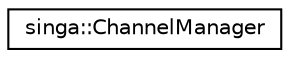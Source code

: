 digraph "Graphical Class Hierarchy"
{
  edge [fontname="Helvetica",fontsize="10",labelfontname="Helvetica",labelfontsize="10"];
  node [fontname="Helvetica",fontsize="10",shape=record];
  rankdir="LR";
  Node0 [label="singa::ChannelManager",height=0.2,width=0.4,color="black", fillcolor="white", style="filled",URL="$classsinga_1_1ChannelManager.html"];
}
